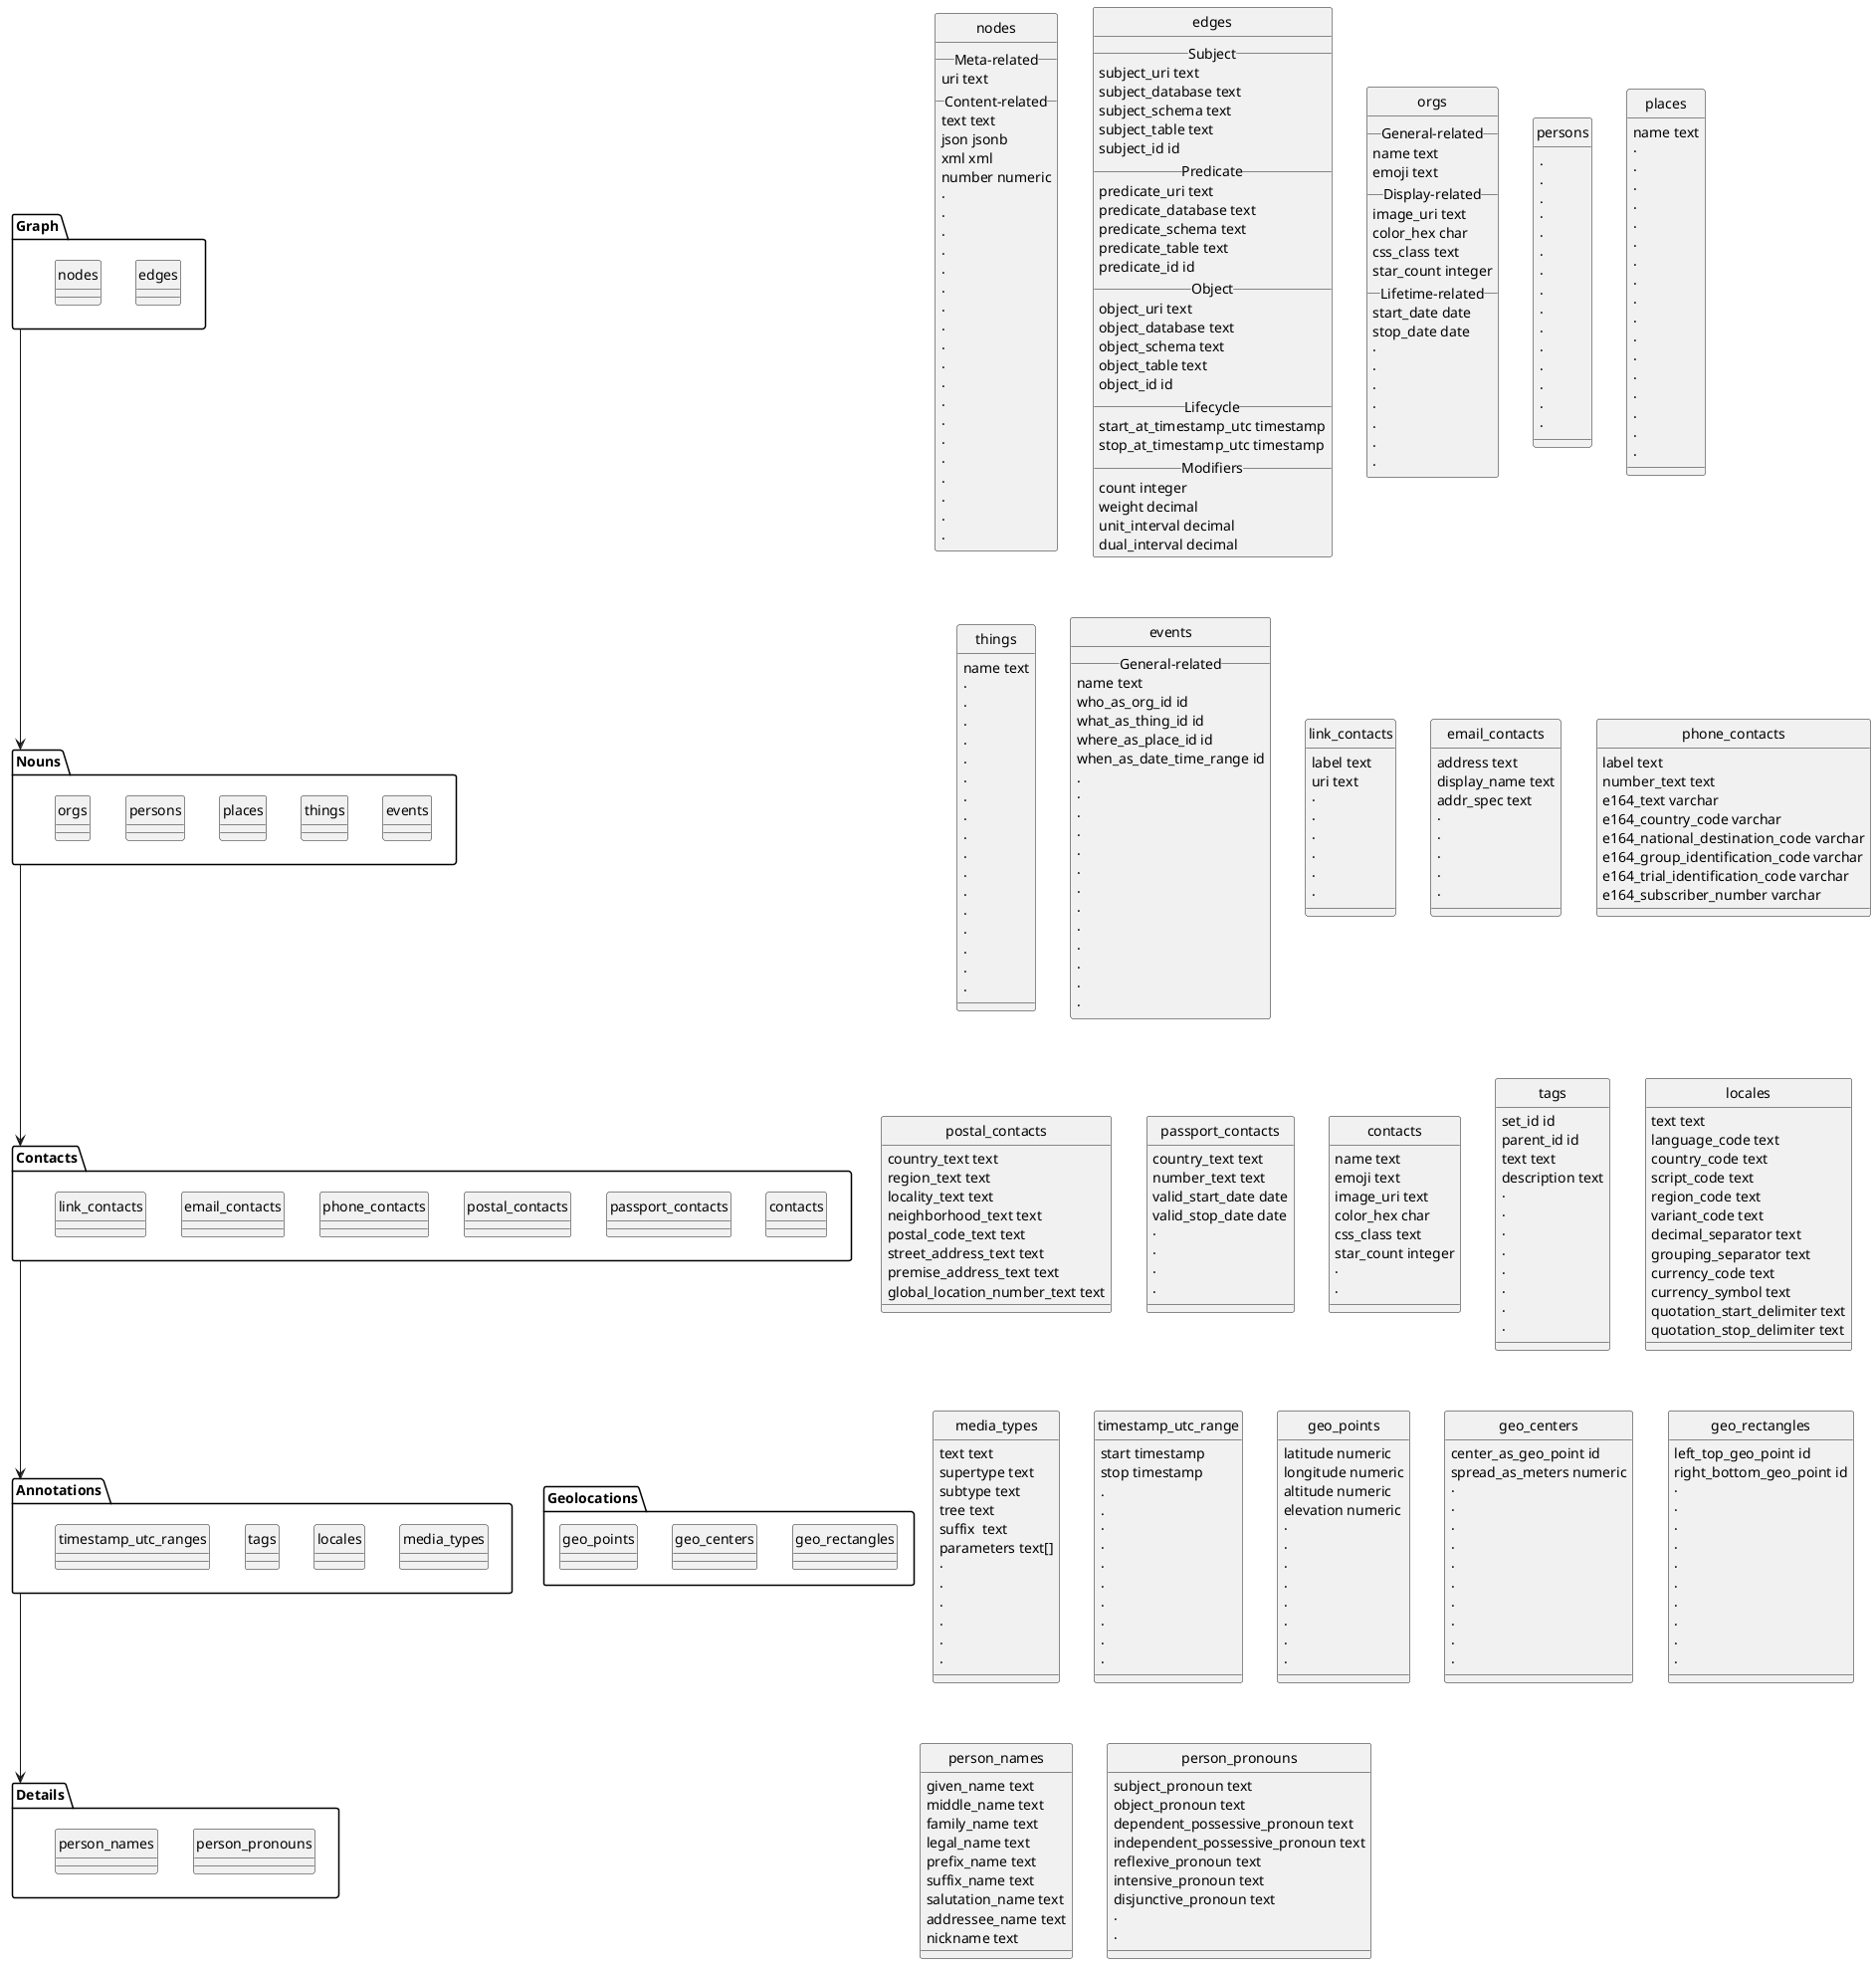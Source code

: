 @startuml
skinparam monochrome true
hide circle

package Graph {
  class nodes
  class edges
}

package Nouns {
  class orgs
  class persons
  class places
  class things
  class events
}

package Contacts {
  class link_contacts
  class email_contacts
  class phone_contacts
  class postal_contacts
  class passport_contacts
  class contacts
}

package Annotations {
  class tags
  class locales
  class media_types
  class timestamp_utc_ranges
}

package Geolocations {
  class geo_points
  class geo_centers
  class geo_rectangles
}

package Details {
  class person_names
  class person_pronouns
}

Graph -d-> Nouns
Nouns -d-> Contacts
Contacts -d-> Annotations
Annotations -d-> Details

nodes -r[hidden] edges

orgs -[hidden] persons
persons -[hidden] places
places -[hidden] things
things -[hidden] events

link_contacts -[hidden] email_contacts
email_contacts -[hidden] phone_contacts
phone_contacts -[hidden] postal_contacts
postal_contacts -[hidden] passport_contacts
passport_contacts -[hidden] contacts

tags -r[hidden] locales
locales -r[hidden] media_types
media_types -r[hidden] geo_points
geo_points -r[hidden] geo_centers
geo_centers -r[hidden] geo_rectangles

person_names -r[hidden] person_pronouns

class nodes {
__ Meta-related __
  uri text
__ Content-related __
  text text
  json jsonb
  xml xml
  number numeric
  ·
  ·
  ·
  ·
  ·
  ·
  ·
  ·
  ·
  ·
  ·
  ·
  ·
  ·
  ·
  ·
  ·
  ·
  ·
}

class edges {
__ Subject __
  subject_uri text
  subject_database text
  subject_schema text
  subject_table text
  subject_id id
__ Predicate __
  predicate_uri text
  predicate_database text
  predicate_schema text
  predicate_table text
  predicate_id id
__ Object __
  object_uri text
  object_database text
  object_schema text
  object_table text
  object_id id
__ Lifecycle __
  start_at_timestamp_utc timestamp
  stop_at_timestamp_utc timestamp
__ Modifiers __
  count integer
  weight decimal
  unit_interval decimal
  dual_interval decimal
}

class orgs {
__ General-related __
  name text
  emoji text
__ Display-related __
  image_uri text
  color_hex char
  css_class text
  star_count integer
__ Lifetime-related __
  start_date date
  stop_date date
  ·
  ·
  ·
  ·
  ·
  ·
  ·
}

class persons {
  .
  .
  .
  ·
  ·
  ·
  ·
  ·
  ·
  ·
  ·
  ·
  ·
  ·
  ·
}

class places {
  name text
  ·
  ·
  ·
  ·
  ·
  ·
  ·
  ·
  ·
  ·
  ·
  ·
  ·
  ·
  ·
  ·
  ·
}

class things {
  name text
  ·
  ·
  ·
  ·
  ·
  ·
  ·
  ·
  ·
  ·
  ·
  ·
  ·
  ·
  ·
  ·
  ·
}

class events {
__ General-related __
  name text
  who_as_org_id id
  what_as_thing_id id
  where_as_place_id id
  when_as_date_time_range id
  .
  ·
  ·
  ·
  ·
  ·
  ·
  ·
  ·
  ·
  ·
  ·
  ·
}

class link_contacts {
  label text
  uri text
  ·
  ·
  ·
  ·
  ·
  ·
}

class email_contacts {
  address text
  display_name text
  addr_spec text
  ·
  ·
  ·
  ·
  ·
}

class phone_contacts {
  label text
  number_text text
  e164_text varchar
  e164_country_code varchar
  e164_national_destination_code varchar
  e164_group_identification_code varchar
  e164_trial_identification_code varchar
  e164_subscriber_number varchar
}

class postal_contacts {
  country_text text
  region_text text
  locality_text text
  neighborhood_text text
  postal_code_text text
  street_address_text text
  premise_address_text text
  global_location_number_text text
}

class passport_contacts {
  country_text text
  number_text text
  valid_start_date date
  valid_stop_date date
  ·
  ·
  ·
  ·
}

class contacts {
  name text
  emoji text
  image_uri text
  color_hex char
  css_class text
  star_count integer
  ·
  ·
}

class tags {
  set_id id
  parent_id id
  text text
  description text
  ·
  ·
  ·
  ·
  ·
  ·
  ·
  ·
}

class locales {
  text text
  language_code text
  country_code text
  script_code text
  region_code text
  variant_code text
  decimal_separator text
  grouping_separator text
  currency_code text
  currency_symbol text
  quotation_start_delimiter text
  quotation_stop_delimiter text
}

class media_types {
  text text
  supertype text
  subtype text
  tree text
  suffix  text
  parameters text[]
  ·
  ·
  ·
  ·
  ·
  ·
}

class timestamp_utc_range {
  start timestamp
  stop timestamp
  .
  .
  ·
  ·
  ·
  ·
  ·
  ·
  ·
  ·
}

class geo_points {
  latitude numeric
  longitude numeric
  altitude numeric
  elevation numeric
  ·
  ·
  ·
  ·
  ·
  ·
  ·
  ·
}

class geo_centers {
  center_as_geo_point id
  spread_as_meters numeric
  ·
  ·
  ·
  ·
  ·
  ·
  ·
  ·
  ·
  ·
}

class geo_rectangles {
  left_top_geo_point id
  right_bottom_geo_point id
  ·
  ·
  ·
  ·
  ·
  ·
  ·
  ·
  ·
  ·
}

class person_names {
  given_name text
  middle_name text
  family_name text
  legal_name text
  prefix_name text
  suffix_name text
  salutation_name text
  addressee_name text
  nickname text
}

class person_pronouns {
  subject_pronoun text
  object_pronoun text
  dependent_possessive_pronoun text
  independent_possessive_pronoun text
  reflexive_pronoun text
  intensive_pronoun text
  disjunctive_pronoun text
  ·
  ·
}

@enduml

